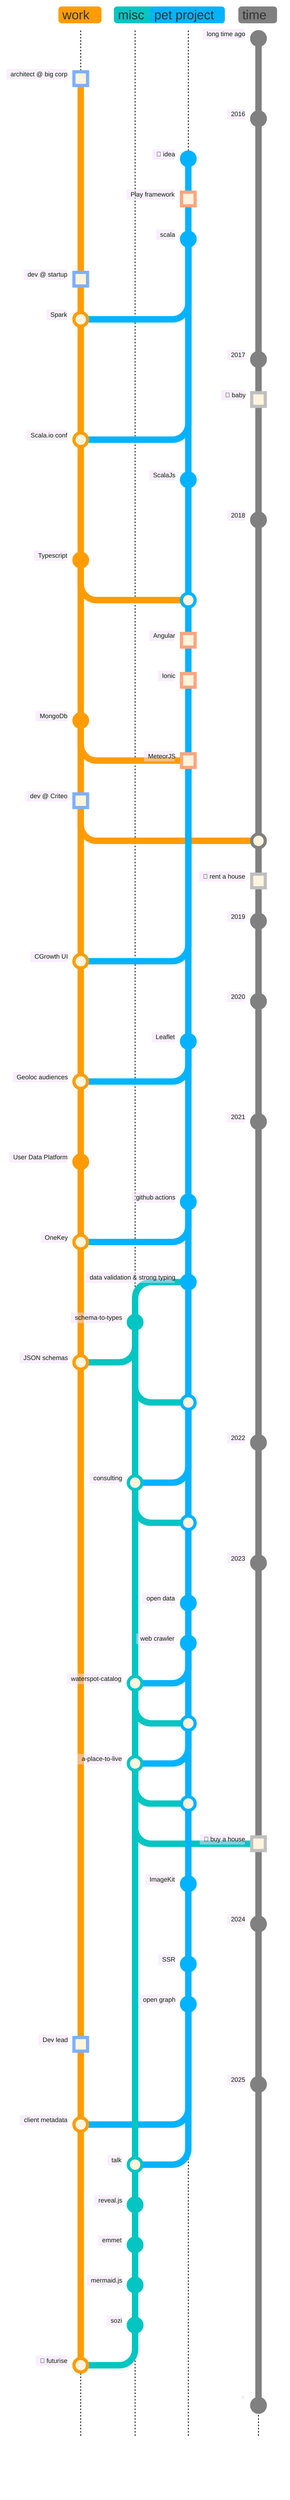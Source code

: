 ---
config:
  theme: 'base'
  gitGraph:
    mainBranchName: "time"
    mainBranchOrder: 4
    parallelCommits: false
    rotateCommitLabel: false
  themeVariables:
      git0: '#ff9c03' # work
      git1: '#04c5c2' # misc
      git2: '#03b3ff' # pet project
      git3: 'grey'    # time
      commitLabelFontSize: "8px"
---
gitGraph TB: %%LR:
    branch "work" order:1
    branch "pet project" order:3
    checkout "time"
    commit id:"long time ago"

    checkout "work"
    commit id:"architect @ big corp" type:HIGHLIGHT

    %% ------------------------------- 2016
    checkout "time"
    commit id:"2016"
    %% ------------------------------------

    %% ------------- Start pet project
    checkout "time"
    checkout "pet project"
    commit id:"🤙 idea"
    %% ------------------------------------

    checkout "pet project"
    commit id:"Play framework" type:HIGHLIGHT

    checkout "pet project"
    commit id:"scala"

    checkout "work"
    commit id:"dev @ startup" type:HIGHLIGHT

    checkout "work"
    merge "pet project" id:"Spark"

    %% ------------------------------- 2017
    checkout "time"
    commit id:"2017"
    %% ------------------------------------

    checkout "time"
    commit id:"👶 baby" type:HIGHLIGHT

    %% --------------------------- Scala.io
    checkout "work"
    merge "pet project" id:"Scala.io conf"
    %% ------------------------------------

    checkout "pet project"
    commit id:"ScalaJs"

    %% ------------------------------- 2018
    checkout "time"
    commit id:"2018"
    %% ------------------------------------

    checkout "work"
    commit id:"Typescript"
    checkout "pet project"
    merge "work"
    commit id:"Angular" type:HIGHLIGHT
    commit id:"Ionic" type:HIGHLIGHT

    checkout "work"
    commit id:"MongoDb"

    checkout "pet project"
    merge "work" id:"MeteorJS" type:HIGHLIGHT

    %% ---------------------------- Start Criteo
    checkout "work"
    commit id:"dev @ Criteo" type:HIGHLIGHT
    checkout "time"
    merge "work"

    commit id:"🏡 rent a house" type:HIGHLIGHT

    %% ------------------------------- 2019
    checkout "time"
    commit id:"2019"
    %% ------------------------------------

    checkout "work"
    merge "pet project" id:"CGrowth UI"

    %% ------------------------------- 2020
    checkout "time"
    commit id:"2020"
    %% ------------------------------------

    checkout "pet project"
    commit id:"Leaflet"

    checkout "work"
    merge "pet project" id:"Geoloc audiences"

    %% checkout "pet project"
    %% commit id:"notifications"

    %% checkout "work"
    %% merge "pet project" id:"CGrowth alerts"

    %% ------------------------------- 2021
    checkout "time"
    commit id:"2021"
    %% ------------------------------------

    checkout "work"
    commit id:"User Data Platform"

    checkout "pet project"
    commit id:"github actions"

    checkout "work"
    merge "pet project" id:"OneKey"

    checkout "pet project"
    commit id:"data validation & strong typing"

    branch "misc" order:2
    commit id:"schema-to-types" %% remove-start

    checkout "work"
    merge "misc" id:"JSON schemas"

    checkout "pet project"
    merge "misc"

    %% ------------------------------- 2022
    checkout "time"
    commit id:"2022"
    %% ------------------------------------

    checkout "misc"
    merge "pet project" id:"consulting" %% remove-end %% remove-start

    checkout "pet project"
    merge "misc"

    %% ------------------------------- 2023
    checkout "time"
    commit id:"2023"
    %% ------------------------------------

    checkout "pet project"
    commit id:"open data"
    commit id:"web crawler"

    checkout "misc"
    merge "pet project" id:"waterspot-catalog" %% remove-end %% remove-start
    checkout "pet project"
    merge "misc"

    %% ---------------------- Place to live
    checkout "misc"
    merge "pet project" id:"a-place-to-live" %% remove-end %% remove-start
    checkout "pet project"
    merge "misc"
    %% ------------------------------------

    checkout "time"
    merge "misc" id:"🏡 buy a house" type:HIGHLIGHT

    checkout "pet project"
    commit id:"ImageKit"

    %% ------------------------------- 2024
    checkout "time"
    commit id:"2024"
    %% ------------------------------------

    checkout "pet project"
    commit id:"SSR"

    checkout "pet project"
    commit id:"open graph"

    checkout "work"
    commit id:"Dev lead" type:HIGHLIGHT

    %% ------------------------------- 2025
    checkout "time"
    commit id:"2025"
    %% ------------------------------------

    checkout "work"
    merge "pet project" id:"client metadata"

    checkout "misc"
    merge "pet project" id:"talk" %% remove-end
    commit id:"reveal.js"
    commit id:"emmet"
    commit id:"mermaid.js"
    commit id:"sozi"

    checkout "work"
    merge "misc" id:"🎤 futurise"

    checkout "time"
    commit id:" "